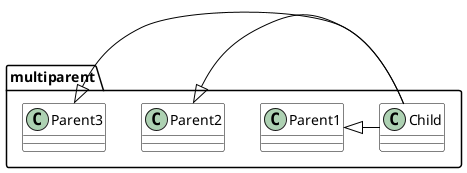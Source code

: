 @startuml

skinparam class {
	BackgroundColor White
	ArrowColor Black
	BorderColor Black
}

package multiparent {
class Parent1 {
}

class Parent2 {
}

class Parent3{
}

class Child{
}

Parent1 <|- Child
Parent2 <|- Child
Parent3 <|- Child

}

@enduml
